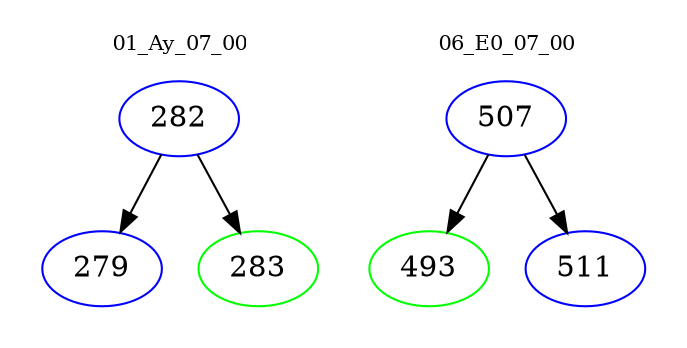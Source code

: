 digraph{
subgraph cluster_0 {
color = white
label = "01_Ay_07_00";
fontsize=10;
T0_282 [label="282", color="blue"]
T0_282 -> T0_279 [color="black"]
T0_279 [label="279", color="blue"]
T0_282 -> T0_283 [color="black"]
T0_283 [label="283", color="green"]
}
subgraph cluster_1 {
color = white
label = "06_E0_07_00";
fontsize=10;
T1_507 [label="507", color="blue"]
T1_507 -> T1_493 [color="black"]
T1_493 [label="493", color="green"]
T1_507 -> T1_511 [color="black"]
T1_511 [label="511", color="blue"]
}
}
